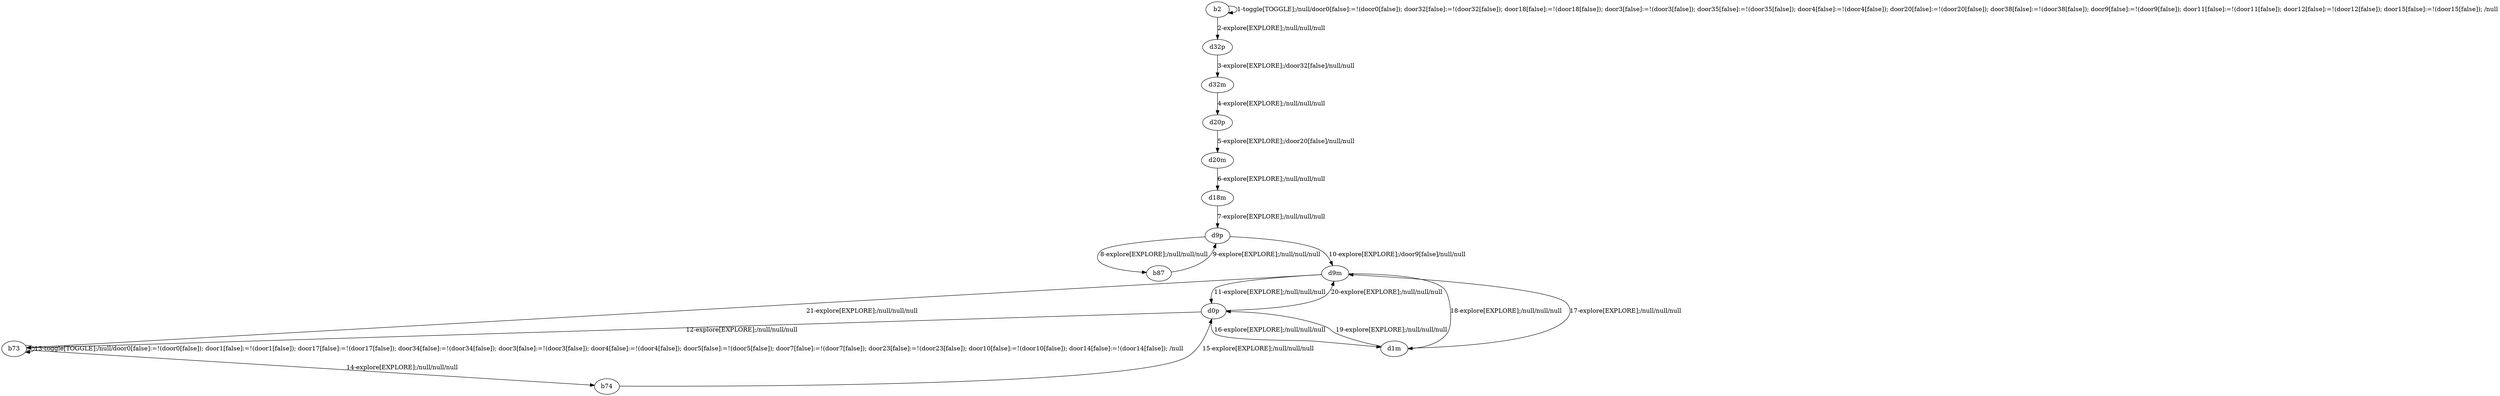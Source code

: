# Total number of goals covered by this test: 1
# d9m --> b73

digraph g {
"b2" -> "b2" [label = "1-toggle[TOGGLE];/null/door0[false]:=!(door0[false]); door32[false]:=!(door32[false]); door18[false]:=!(door18[false]); door3[false]:=!(door3[false]); door35[false]:=!(door35[false]); door4[false]:=!(door4[false]); door20[false]:=!(door20[false]); door38[false]:=!(door38[false]); door9[false]:=!(door9[false]); door11[false]:=!(door11[false]); door12[false]:=!(door12[false]); door15[false]:=!(door15[false]); /null"];
"b2" -> "d32p" [label = "2-explore[EXPLORE];/null/null/null"];
"d32p" -> "d32m" [label = "3-explore[EXPLORE];/door32[false]/null/null"];
"d32m" -> "d20p" [label = "4-explore[EXPLORE];/null/null/null"];
"d20p" -> "d20m" [label = "5-explore[EXPLORE];/door20[false]/null/null"];
"d20m" -> "d18m" [label = "6-explore[EXPLORE];/null/null/null"];
"d18m" -> "d9p" [label = "7-explore[EXPLORE];/null/null/null"];
"d9p" -> "b87" [label = "8-explore[EXPLORE];/null/null/null"];
"b87" -> "d9p" [label = "9-explore[EXPLORE];/null/null/null"];
"d9p" -> "d9m" [label = "10-explore[EXPLORE];/door9[false]/null/null"];
"d9m" -> "d0p" [label = "11-explore[EXPLORE];/null/null/null"];
"d0p" -> "b73" [label = "12-explore[EXPLORE];/null/null/null"];
"b73" -> "b73" [label = "13-toggle[TOGGLE];/null/door0[false]:=!(door0[false]); door1[false]:=!(door1[false]); door17[false]:=!(door17[false]); door34[false]:=!(door34[false]); door3[false]:=!(door3[false]); door4[false]:=!(door4[false]); door5[false]:=!(door5[false]); door7[false]:=!(door7[false]); door23[false]:=!(door23[false]); door10[false]:=!(door10[false]); door14[false]:=!(door14[false]); /null"];
"b73" -> "b74" [label = "14-explore[EXPLORE];/null/null/null"];
"b74" -> "d0p" [label = "15-explore[EXPLORE];/null/null/null"];
"d0p" -> "d1m" [label = "16-explore[EXPLORE];/null/null/null"];
"d1m" -> "d9m" [label = "17-explore[EXPLORE];/null/null/null"];
"d9m" -> "d1m" [label = "18-explore[EXPLORE];/null/null/null"];
"d1m" -> "d0p" [label = "19-explore[EXPLORE];/null/null/null"];
"d0p" -> "d9m" [label = "20-explore[EXPLORE];/null/null/null"];
"d9m" -> "b73" [label = "21-explore[EXPLORE];/null/null/null"];
}
